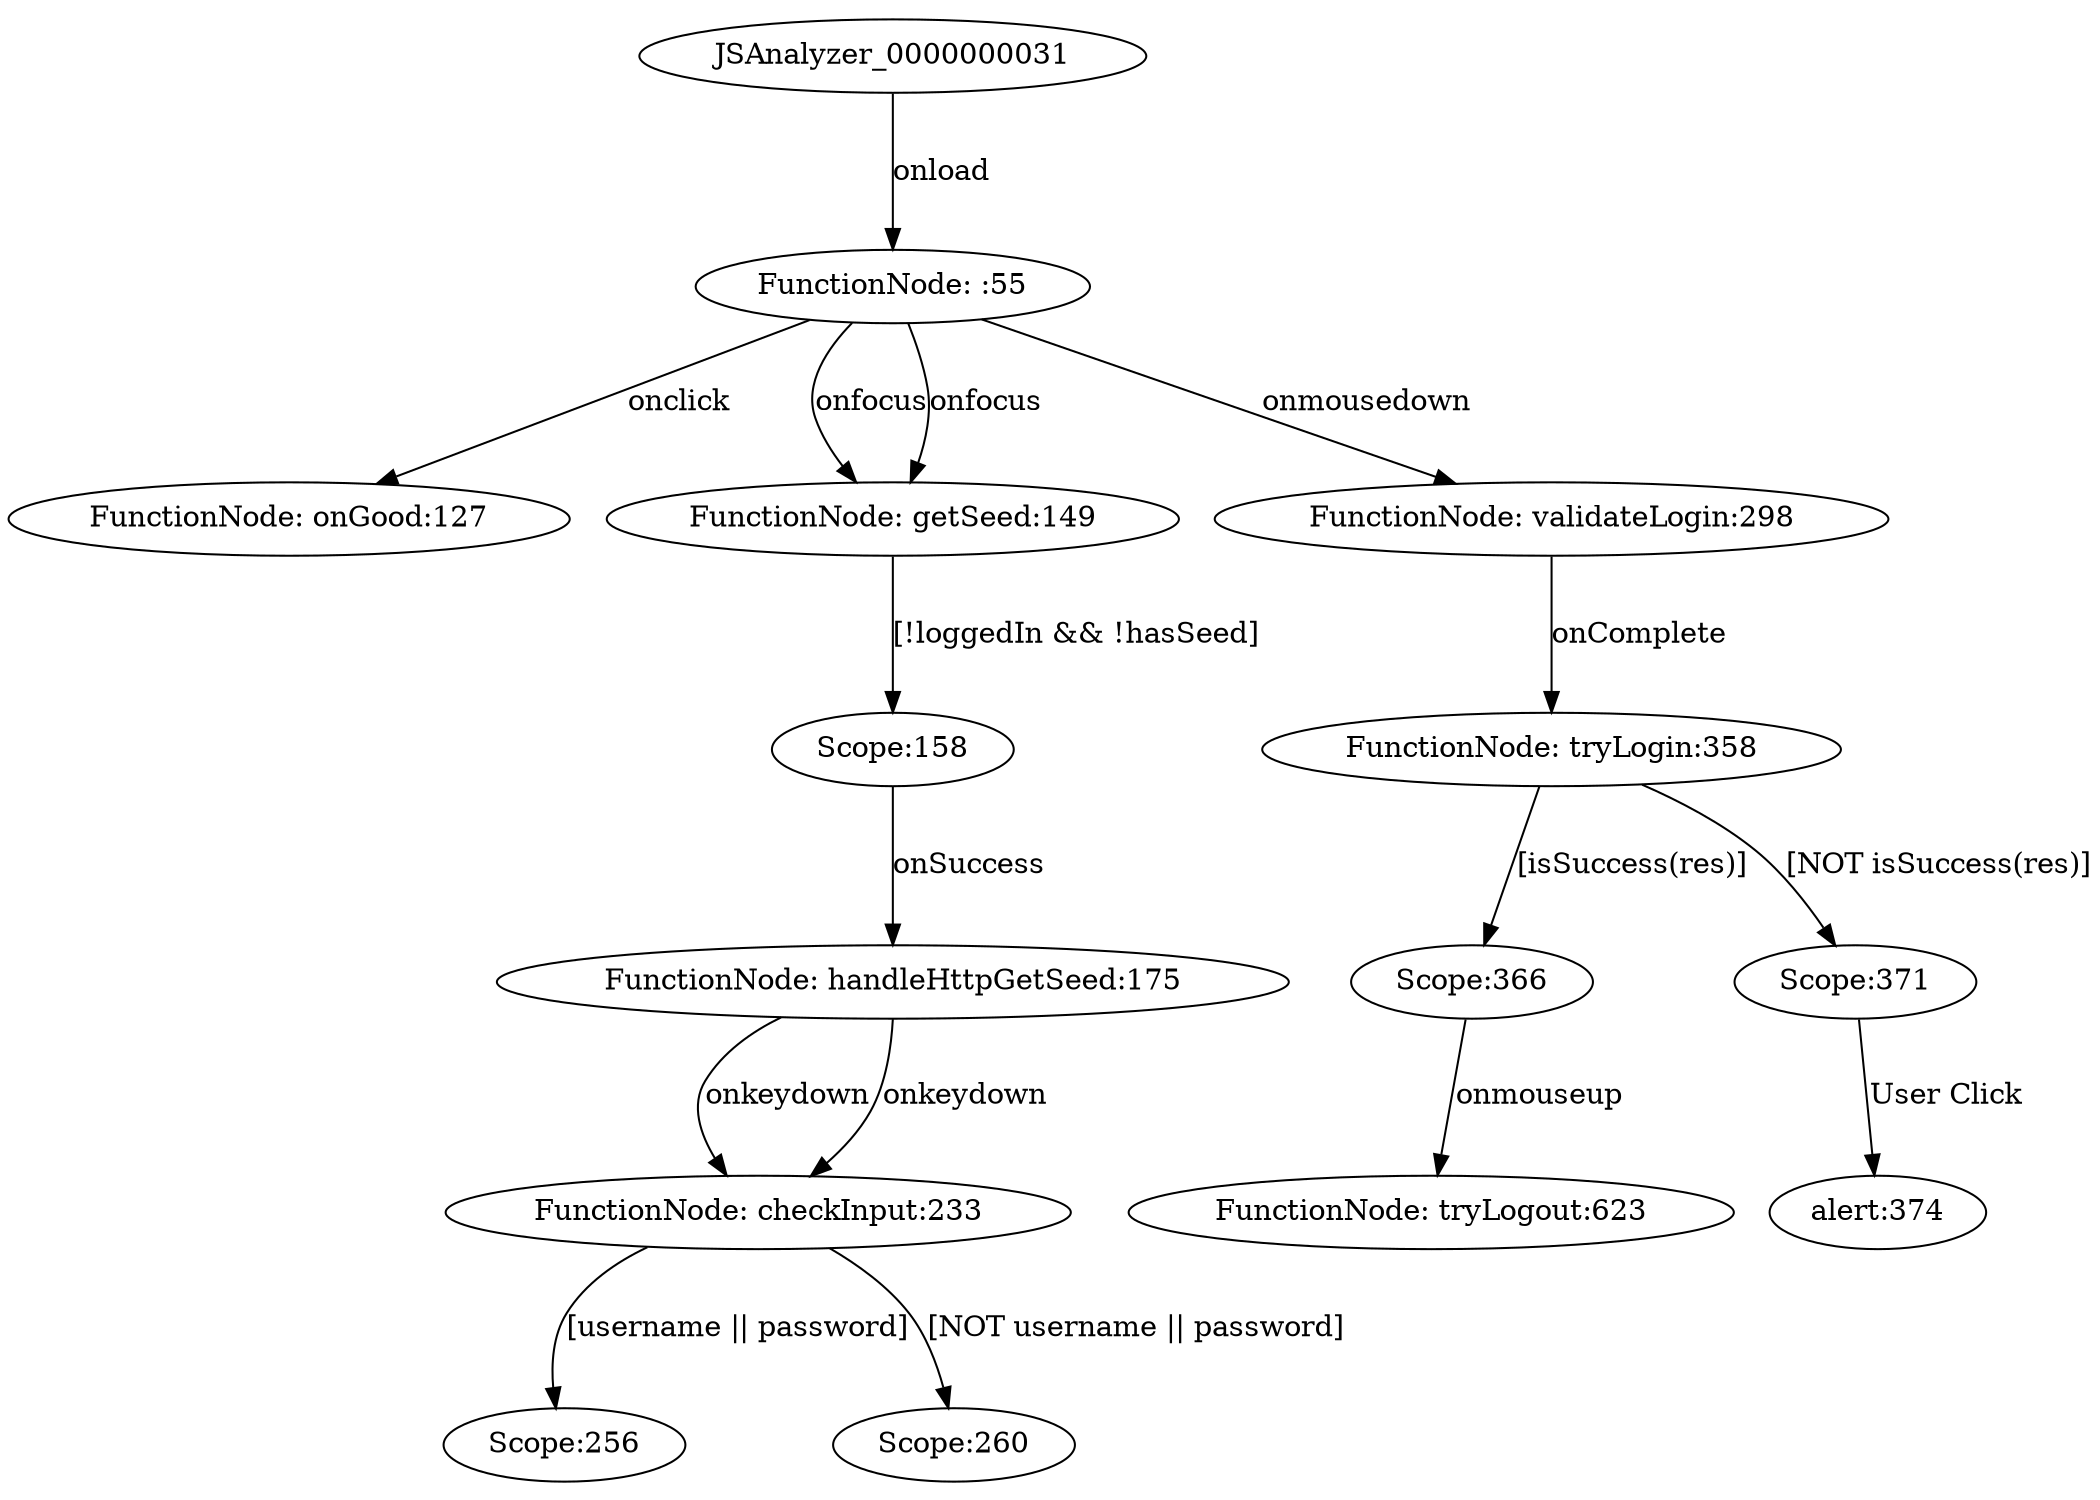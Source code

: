 digraph CallGraph {
size="15.0,10.0";
ratio="0.75";
JSAnalyzer_0000000031;
JSAnalyzer_0000000055[label="FunctionNode: :55"];
JSAnalyzer_0000000127[label="FunctionNode: onGood:127"];
JSAnalyzer_0000000149[label="FunctionNode: getSeed:149"];
JSAnalyzer_0000000158[label="Scope:158"];
JSAnalyzer_0000000175[label="FunctionNode: handleHttpGetSeed:175"];
JSAnalyzer_0000000233[label="FunctionNode: checkInput:233"];
JSAnalyzer_0000000256[label="Scope:256"];
JSAnalyzer_0000000260[label="Scope:260"];
JSAnalyzer_0000000298[label="FunctionNode: validateLogin:298"];
JSAnalyzer_0000000358[label="FunctionNode: tryLogin:358"];
JSAnalyzer_0000000366[label="Scope:366"];
JSAnalyzer_0000000371[label="Scope:371"];
JSAnalyzer_0000000623[label="FunctionNode: tryLogout:623"];
JSAnalyzer_0000000374[label="alert:374"];
JSAnalyzer_0000000149 -> JSAnalyzer_0000000158[label="[!loggedIn && !hasSeed]"];
JSAnalyzer_0000000233 -> JSAnalyzer_0000000256[label="[username || password]"];
JSAnalyzer_0000000233 -> JSAnalyzer_0000000260[label="[NOT username || password]"];
JSAnalyzer_0000000358 -> JSAnalyzer_0000000366[label="[isSuccess(res)]"];
JSAnalyzer_0000000358 -> JSAnalyzer_0000000371[label="[NOT isSuccess(res)]"];
JSAnalyzer_0000000031 -> JSAnalyzer_0000000055[label="onload"];
JSAnalyzer_0000000055 -> JSAnalyzer_0000000149[label="onfocus"];
JSAnalyzer_0000000055 -> JSAnalyzer_0000000149[label="onfocus"];
JSAnalyzer_0000000055 -> JSAnalyzer_0000000298[label="onmousedown"];
JSAnalyzer_0000000055 -> JSAnalyzer_0000000127[label="onclick"];
JSAnalyzer_0000000158 -> JSAnalyzer_0000000175[label="onSuccess"];
JSAnalyzer_0000000175 -> JSAnalyzer_0000000233[label="onkeydown"];
JSAnalyzer_0000000175 -> JSAnalyzer_0000000233[label="onkeydown"];
JSAnalyzer_0000000298 -> JSAnalyzer_0000000358[label="onComplete"];
JSAnalyzer_0000000371 -> JSAnalyzer_0000000374[label="User Click"];
JSAnalyzer_0000000366 -> JSAnalyzer_0000000623[label="onmouseup"];
}
